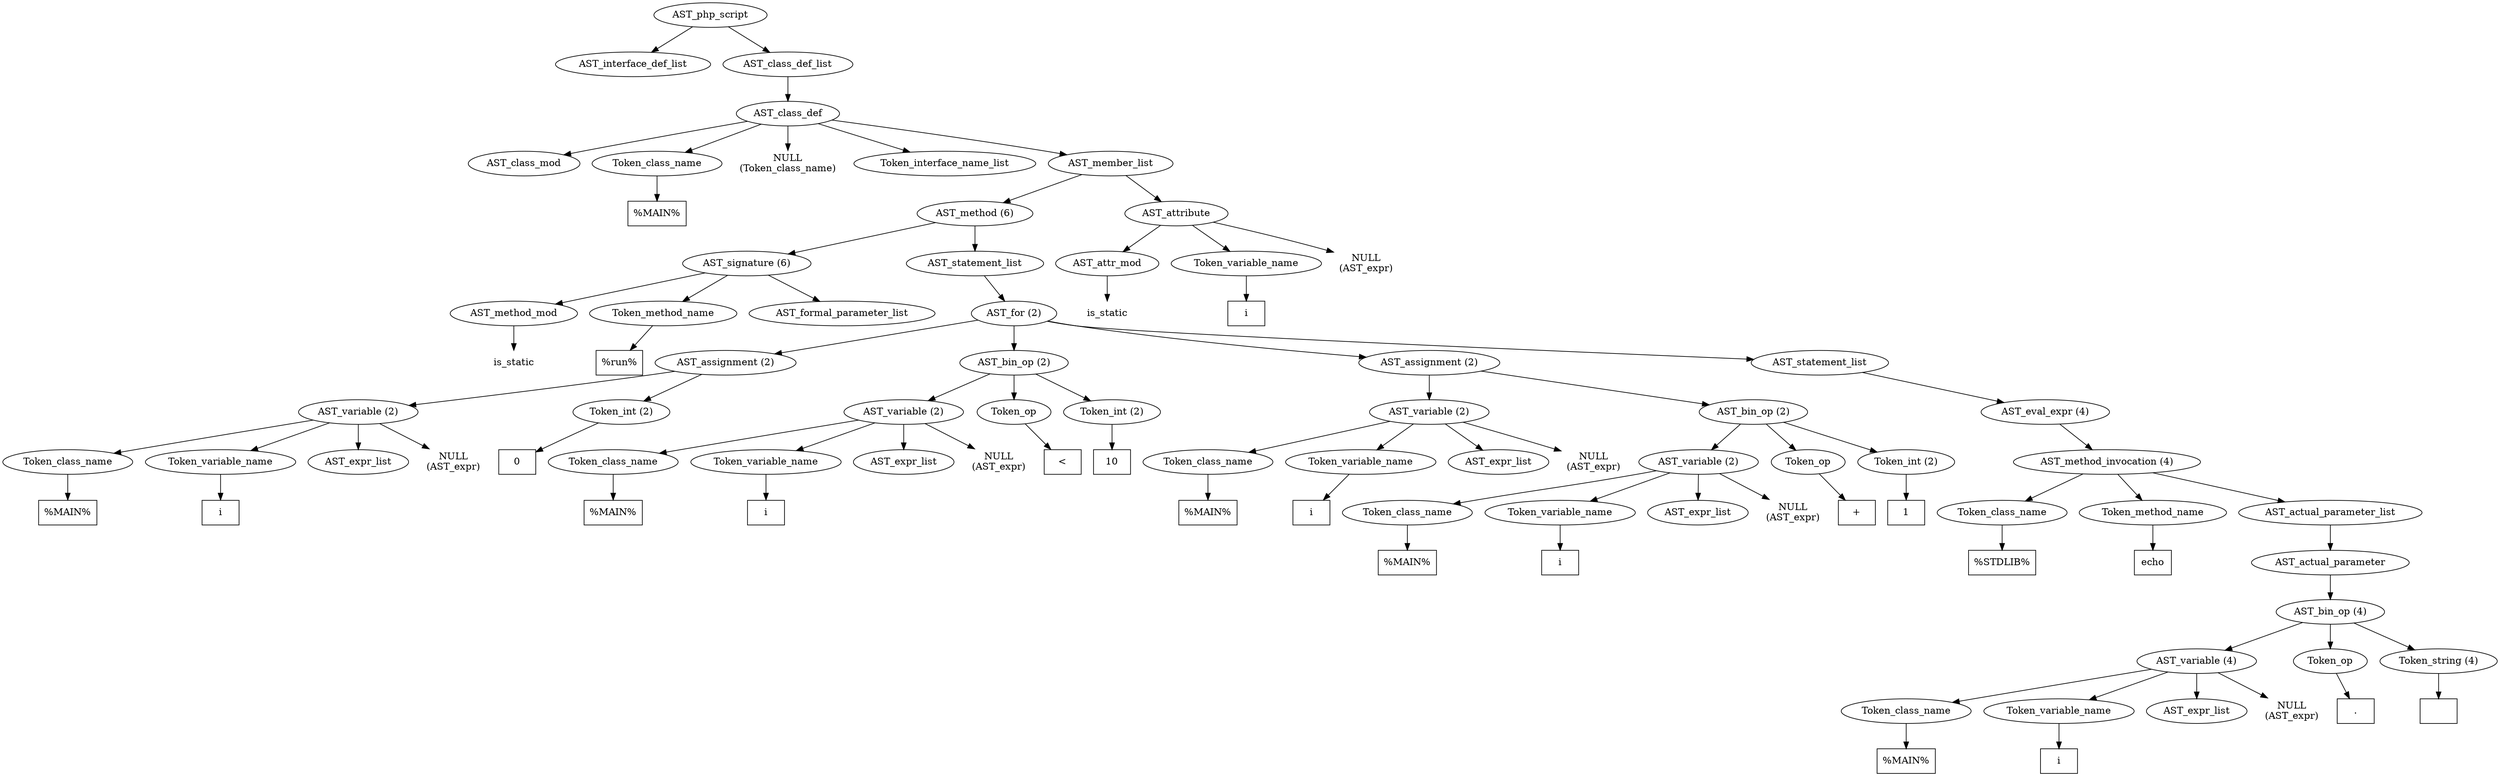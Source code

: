 /*
 * AST in dot format generated by phc -- the PHP compiler
 */

digraph AST {
node_0 [label="AST_php_script"];
node_1 [label="AST_interface_def_list"];
node_2 [label="AST_class_def_list"];
node_3 [label="AST_class_def"];
node_4 [label="AST_class_mod"];
node_5 [label="Token_class_name"];
node_6 [label="%MAIN%", shape=box]
node_5 -> node_6;
node_7 [label="NULL\n(Token_class_name)", shape=plaintext]
node_8 [label="Token_interface_name_list"];
node_9 [label="AST_member_list"];
node_10 [label="AST_method (6)"];
node_11 [label="AST_signature (6)"];
node_12 [label="AST_method_mod"];
node_13 [label="is_static", shape=plaintext]
node_12 -> node_13;
node_14 [label="Token_method_name"];
node_15 [label="%run%", shape=box]
node_14 -> node_15;
node_16 [label="AST_formal_parameter_list"];
node_11 -> node_16;
node_11 -> node_14;
node_11 -> node_12;
node_17 [label="AST_statement_list"];
node_18 [label="AST_for (2)"];
node_19 [label="AST_assignment (2)"];
node_20 [label="AST_variable (2)"];
node_21 [label="Token_class_name"];
node_22 [label="%MAIN%", shape=box]
node_21 -> node_22;
node_23 [label="Token_variable_name"];
node_24 [label="i", shape=box]
node_23 -> node_24;
node_25 [label="AST_expr_list"];
node_26 [label="NULL\n(AST_expr)", shape=plaintext]
node_20 -> node_26;
node_20 -> node_25;
node_20 -> node_23;
node_20 -> node_21;
node_27 [label="Token_int (2)"];
node_28 [label="0", shape=box]
node_27 -> node_28;
node_19 -> node_27;
node_19 -> node_20;
node_29 [label="AST_bin_op (2)"];
node_30 [label="AST_variable (2)"];
node_31 [label="Token_class_name"];
node_32 [label="%MAIN%", shape=box]
node_31 -> node_32;
node_33 [label="Token_variable_name"];
node_34 [label="i", shape=box]
node_33 -> node_34;
node_35 [label="AST_expr_list"];
node_36 [label="NULL\n(AST_expr)", shape=plaintext]
node_30 -> node_36;
node_30 -> node_35;
node_30 -> node_33;
node_30 -> node_31;
node_37 [label="Token_op"];
node_38 [label="<", shape=box]
node_37 -> node_38;
node_39 [label="Token_int (2)"];
node_40 [label="10", shape=box]
node_39 -> node_40;
node_29 -> node_39;
node_29 -> node_37;
node_29 -> node_30;
node_41 [label="AST_assignment (2)"];
node_42 [label="AST_variable (2)"];
node_43 [label="Token_class_name"];
node_44 [label="%MAIN%", shape=box]
node_43 -> node_44;
node_45 [label="Token_variable_name"];
node_46 [label="i", shape=box]
node_45 -> node_46;
node_47 [label="AST_expr_list"];
node_48 [label="NULL\n(AST_expr)", shape=plaintext]
node_42 -> node_48;
node_42 -> node_47;
node_42 -> node_45;
node_42 -> node_43;
node_49 [label="AST_bin_op (2)"];
node_50 [label="AST_variable (2)"];
node_51 [label="Token_class_name"];
node_52 [label="%MAIN%", shape=box]
node_51 -> node_52;
node_53 [label="Token_variable_name"];
node_54 [label="i", shape=box]
node_53 -> node_54;
node_55 [label="AST_expr_list"];
node_56 [label="NULL\n(AST_expr)", shape=plaintext]
node_50 -> node_56;
node_50 -> node_55;
node_50 -> node_53;
node_50 -> node_51;
node_57 [label="Token_op"];
node_58 [label="+", shape=box]
node_57 -> node_58;
node_59 [label="Token_int (2)"];
node_60 [label="1", shape=box]
node_59 -> node_60;
node_49 -> node_59;
node_49 -> node_57;
node_49 -> node_50;
node_41 -> node_49;
node_41 -> node_42;
node_61 [label="AST_statement_list"];
node_62 [label="AST_eval_expr (4)"];
node_63 [label="AST_method_invocation (4)"];
node_64 [label="Token_class_name"];
node_65 [label="%STDLIB%", shape=box]
node_64 -> node_65;
node_66 [label="Token_method_name"];
node_67 [label="echo", shape=box]
node_66 -> node_67;
node_68 [label="AST_actual_parameter_list"];
node_69 [label="AST_actual_parameter"];
node_70 [label="AST_bin_op (4)"];
node_71 [label="AST_variable (4)"];
node_72 [label="Token_class_name"];
node_73 [label="%MAIN%", shape=box]
node_72 -> node_73;
node_74 [label="Token_variable_name"];
node_75 [label="i", shape=box]
node_74 -> node_75;
node_76 [label="AST_expr_list"];
node_77 [label="NULL\n(AST_expr)", shape=plaintext]
node_71 -> node_77;
node_71 -> node_76;
node_71 -> node_74;
node_71 -> node_72;
node_78 [label="Token_op"];
node_79 [label=".", shape=box]
node_78 -> node_79;
node_80 [label="Token_string (4)"];
node_81 [label="", shape=box]
node_80 -> node_81;
node_70 -> node_80;
node_70 -> node_78;
node_70 -> node_71;
node_69 -> node_70;
node_68 -> node_69;
node_63 -> node_68;
node_63 -> node_66;
node_63 -> node_64;
node_62 -> node_63;
node_61 -> node_62;
node_18 -> node_61;
node_18 -> node_41;
node_18 -> node_29;
node_18 -> node_19;
node_17 -> node_18;
node_10 -> node_17;
node_10 -> node_11;
node_82 [label="AST_attribute"];
node_83 [label="AST_attr_mod"];
node_84 [label="is_static", shape=plaintext]
node_83 -> node_84;
node_85 [label="Token_variable_name"];
node_86 [label="i", shape=box]
node_85 -> node_86;
node_87 [label="NULL\n(AST_expr)", shape=plaintext]
node_82 -> node_87;
node_82 -> node_85;
node_82 -> node_83;
node_9 -> node_82;
node_9 -> node_10;
node_3 -> node_9;
node_3 -> node_8;
node_3 -> node_7;
node_3 -> node_5;
node_3 -> node_4;
node_2 -> node_3;
node_0 -> node_2;
node_0 -> node_1;
}

